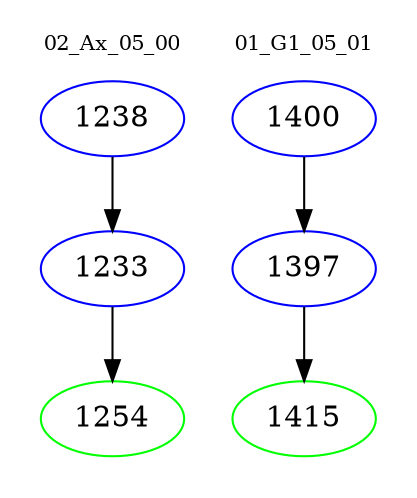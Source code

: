 digraph{
subgraph cluster_0 {
color = white
label = "02_Ax_05_00";
fontsize=10;
T0_1238 [label="1238", color="blue"]
T0_1238 -> T0_1233 [color="black"]
T0_1233 [label="1233", color="blue"]
T0_1233 -> T0_1254 [color="black"]
T0_1254 [label="1254", color="green"]
}
subgraph cluster_1 {
color = white
label = "01_G1_05_01";
fontsize=10;
T1_1400 [label="1400", color="blue"]
T1_1400 -> T1_1397 [color="black"]
T1_1397 [label="1397", color="blue"]
T1_1397 -> T1_1415 [color="black"]
T1_1415 [label="1415", color="green"]
}
}
